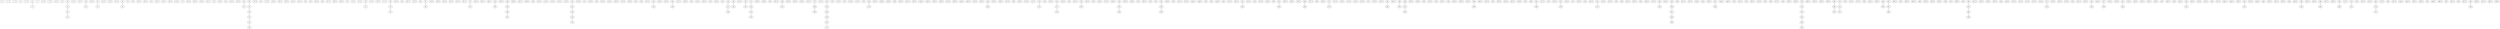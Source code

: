 graph g2 {
0;
1;
2;
3;
4;
5;
6;
7;
8;
9;
10;
11;
12;
13;
14;
15;
16;
17;
18;
19;
20;
21;
22;
23;
24;
25;
26;
27;
28;
29;
30;
31;
32;
33;
34;
35;
36;
37;
38;
39;
40;
41;
42;
43;
44;
45;
46;
47;
48;
49;
50;
51;
52;
53;
54;
55;
56;
57;
58;
59;
60;
61;
62;
63;
64;
65;
66;
67;
68;
69;
70;
71;
72;
73;
74;
75;
76;
77;
78;
79;
80;
81;
82;
83;
84;
85;
86;
87;
88;
89;
90;
91;
92;
93;
94;
95;
96;
97;
98;
99;
100;
101;
102;
103;
104;
105;
106;
107;
108;
109;
110;
111;
112;
113;
114;
115;
116;
117;
118;
119;
120;
121;
122;
123;
124;
125;
126;
127;
128;
129;
130;
131;
132;
133;
134;
135;
136;
137;
138;
139;
140;
141;
142;
143;
144;
145;
146;
147;
148;
149;
150;
151;
152;
153;
154;
155;
156;
157;
158;
159;
160;
161;
162;
163;
164;
165;
166;
167;
168;
169;
170;
171;
172;
173;
174;
175;
176;
177;
178;
179;
180;
181;
182;
183;
184;
185;
186;
187;
188;
189;
190;
191;
192;
193;
194;
195;
196;
197;
198;
199;
200;
201;
202;
203;
204;
205;
206;
207;
208;
209;
210;
211;
212;
213;
214;
215;
216;
217;
218;
219;
220;
221;
222;
223;
224;
225;
226;
227;
228;
229;
230;
231;
232;
233;
234;
235;
236;
237;
238;
239;
240;
241;
242;
243;
244;
245;
246;
247;
248;
249;
250;
251;
252;
253;
254;
255;
256;
257;
258;
259;
260;
261;
262;
263;
264;
265;
266;
267;
268;
269;
270;
271;
272;
273;
274;
275;
276;
277;
278;
279;
280;
281;
282;
283;
284;
285;
286;
287;
288;
289;
290;
291;
292;
293;
294;
295;
296;
297;
298;
299;
300;
301;
302;
303;
304;
305;
306;
307;
308;
309;
310;
311;
312;
313;
314;
315;
316;
317;
318;
319;
320;
321;
322;
323;
324;
325;
326;
327;
328;
329;
330;
331;
332;
333;
334;
335;
336;
337;
338;
339;
340;
341;
342;
343;
344;
345;
346;
347;
348;
349;
350;
351;
352;
353;
354;
355;
356;
357;
358;
359;
360;
361;
362;
363;
364;
365;
366;
367;
368;
369;
370;
371;
372;
373;
374;
375;
376;
377;
378;
379;
380;
381;
382;
383;
384;
385;
386;
387;
388;
389;
390;
391;
392;
393;
394;
395;
396;
397;
398;
399;
400;
401;
402;
403;
404;
405;
406;
407;
408;
409;
410;
411;
412;
413;
414;
415;
416;
417;
418;
419;
420;
421;
422;
423;
424;
425;
426;
427;
428;
429;
430;
431;
432;
433;
434;
435;
436;
437;
438;
439;
440;
441;
442;
443;
444;
445;
446;
447;
448;
449;
450;
451;
452;
453;
454;
455;
456;
457;
458;
459;
460;
461;
462;
463;
464;
465;
466;
467;
468;
469;
470;
471;
472;
473;
474;
475;
476;
477;
478;
479;
480;
481;
482;
483;
484;
485;
486;
487;
488;
489;
490;
491;
492;
493;
494;
495;
496;
497;
498;
499;

1--1;
2--2;
4--4;
6--5;
8--8;
9--9;
10--10;
13--13;
14--12;
15--14;
16--15;
17--17;
19--18;
20--20;
22--21;
23--23;
24--24;
25--25;
29--29;
30--30;
32--32;
33--33;
34--34;
35--35;
36--26;
38--38;
39--39;
40--40;
41--41;
43--43;
45--45;
46--46;
48--47;
50--50;
51--49;
52--51;
53--52;
55--53;
56--55;
57--57;
58--58;
59--59;
60--60;
61--61;
62--62;
65--65;
67--67;
68--68;
69--69;
71--71;
72--72;
74--73;
75--75;
76--76;
77--77;
79--78;
80--79;
81--81;
83--83;
84--84;
87--86;
88--88;
89--89;
90--90;
91--91;
92--92;
93--93;
95--95;
96--96;
97--94;
98--98;
100--100;
102--99;
103--101;
104--103;
105--104;
106--106;
107--107;
108--108;
110--110;
111--111;
112--112;
113--113;
114--114;
116--116;
118--115;
119--118;
120--120;
121--119;
122--121;
124--124;
125--125;
126--126;
127--127;
128--128;
131--131;
133--132;
134--134;
135--135;
137--137;
138--138;
139--136;
141--141;
142--142;
144--144;
147--146;
148--147;
150--149;
151--151;
153--152;
155--154;
156--155;
157--156;
158--158;
159--159;
161--161;
163--163;
164--164;
165--165;
166--162;
167--167;
169--168;
170--169;
171--171;
174--174;
176--176;
177--177;
180--179;
181--172;
182--182;
183--181;
184--183;
185--184;
186--186;
187--185;
188--188;
190--190;
191--191;
192--192;
193--193;
194--194;
195--195;
196--196;
197--197;
198--198;
199--199;
200--200;
201--201;
202--202;
204--203;
205--205;
206--206;
207--207;
209--209;
210--210;
211--211;
213--212;
215--215;
217--216;
218--217;
219--219;
221--221;
223--223;
225--222;
226--226;
227--227;
228--228;
230--230;
231--229;
232--231;
233--233;
235--235;
239--239;
241--241;
242--238;
243--242;
244--244;
245--245;
246--246;
249--249;
251--251;
252--252;
254--254;
255--253;
257--257;
258--258;
261--260;
262--262;
263--263;
264--264;
266--265;
267--267;
269--269;
271--271;
272--270;
273--273;
274--274;
275--275;
276--276;
278--278;
279--279;
281--280;
282--282;
285--283;
286--286;
287--284;
288--287;
289--289;
291--291;
293--293;
295--295;
296--296;
297--297;
299--298;
300--300;
301--301;
303--303;
304--304;
305--305;
306--306;
310--309;
311--311;
313--313;
315--314;
316--316;
318--318;
320--320;
322--321;
323--323;
324--324;
327--327;
328--328;
330--330;
331--331;
333--333;
335--332;
336--334;
337--336;
339--337;
340--339;
341--341;
342--342;
343--343;
345--345;
347--346;
348--348;
349--349;
351--351;
353--353;
354--354;
357--357;
359--359;
360--360;
362--361;
363--363;
364--364;
365--365;
366--366;
368--367;
369--368;
370--362;
372--371;
373--372;
375--370;
376--376;
377--377;
378--375;
379--378;
381--381;
382--382;
384--383;
386--386;
388--388;
389--389;
391--385;
392--391;
393--393;
394--394;
395--395;
398--398;
401--401;
402--400;
403--403;
404--404;
405--405;
407--402;
408--408;
409--407;
410--410;
411--411;
412--412;
413--413;
414--414;
416--416;
417--415;
418--418;
419--419;
421--421;
422--422;
424--424;
425--423;
427--426;
428--428;
429--429;
431--430;
432--432;
433--433;
434--434;
435--435;
436--436;
438--438;
440--440;
442--441;
443--443;
444--444;
445--445;
447--447;
448--448;
449--449;
450--450;
452--451;
453--453;
454--454;
456--456;
457--457;
458--458;
460--460;
462--462;
463--463;
465--461;
466--464;
467--467;
468--468;
470--469;
471--471;
474--474;
475--472;
476--476;
478--477;
479--479;
481--478;
482--482;
483--483;
484--484;
485--485;
486--486;
488--488;
489--489;
491--491;
493--493;
495--494;
496--496;
497--497;
498--498;
499--499;
}